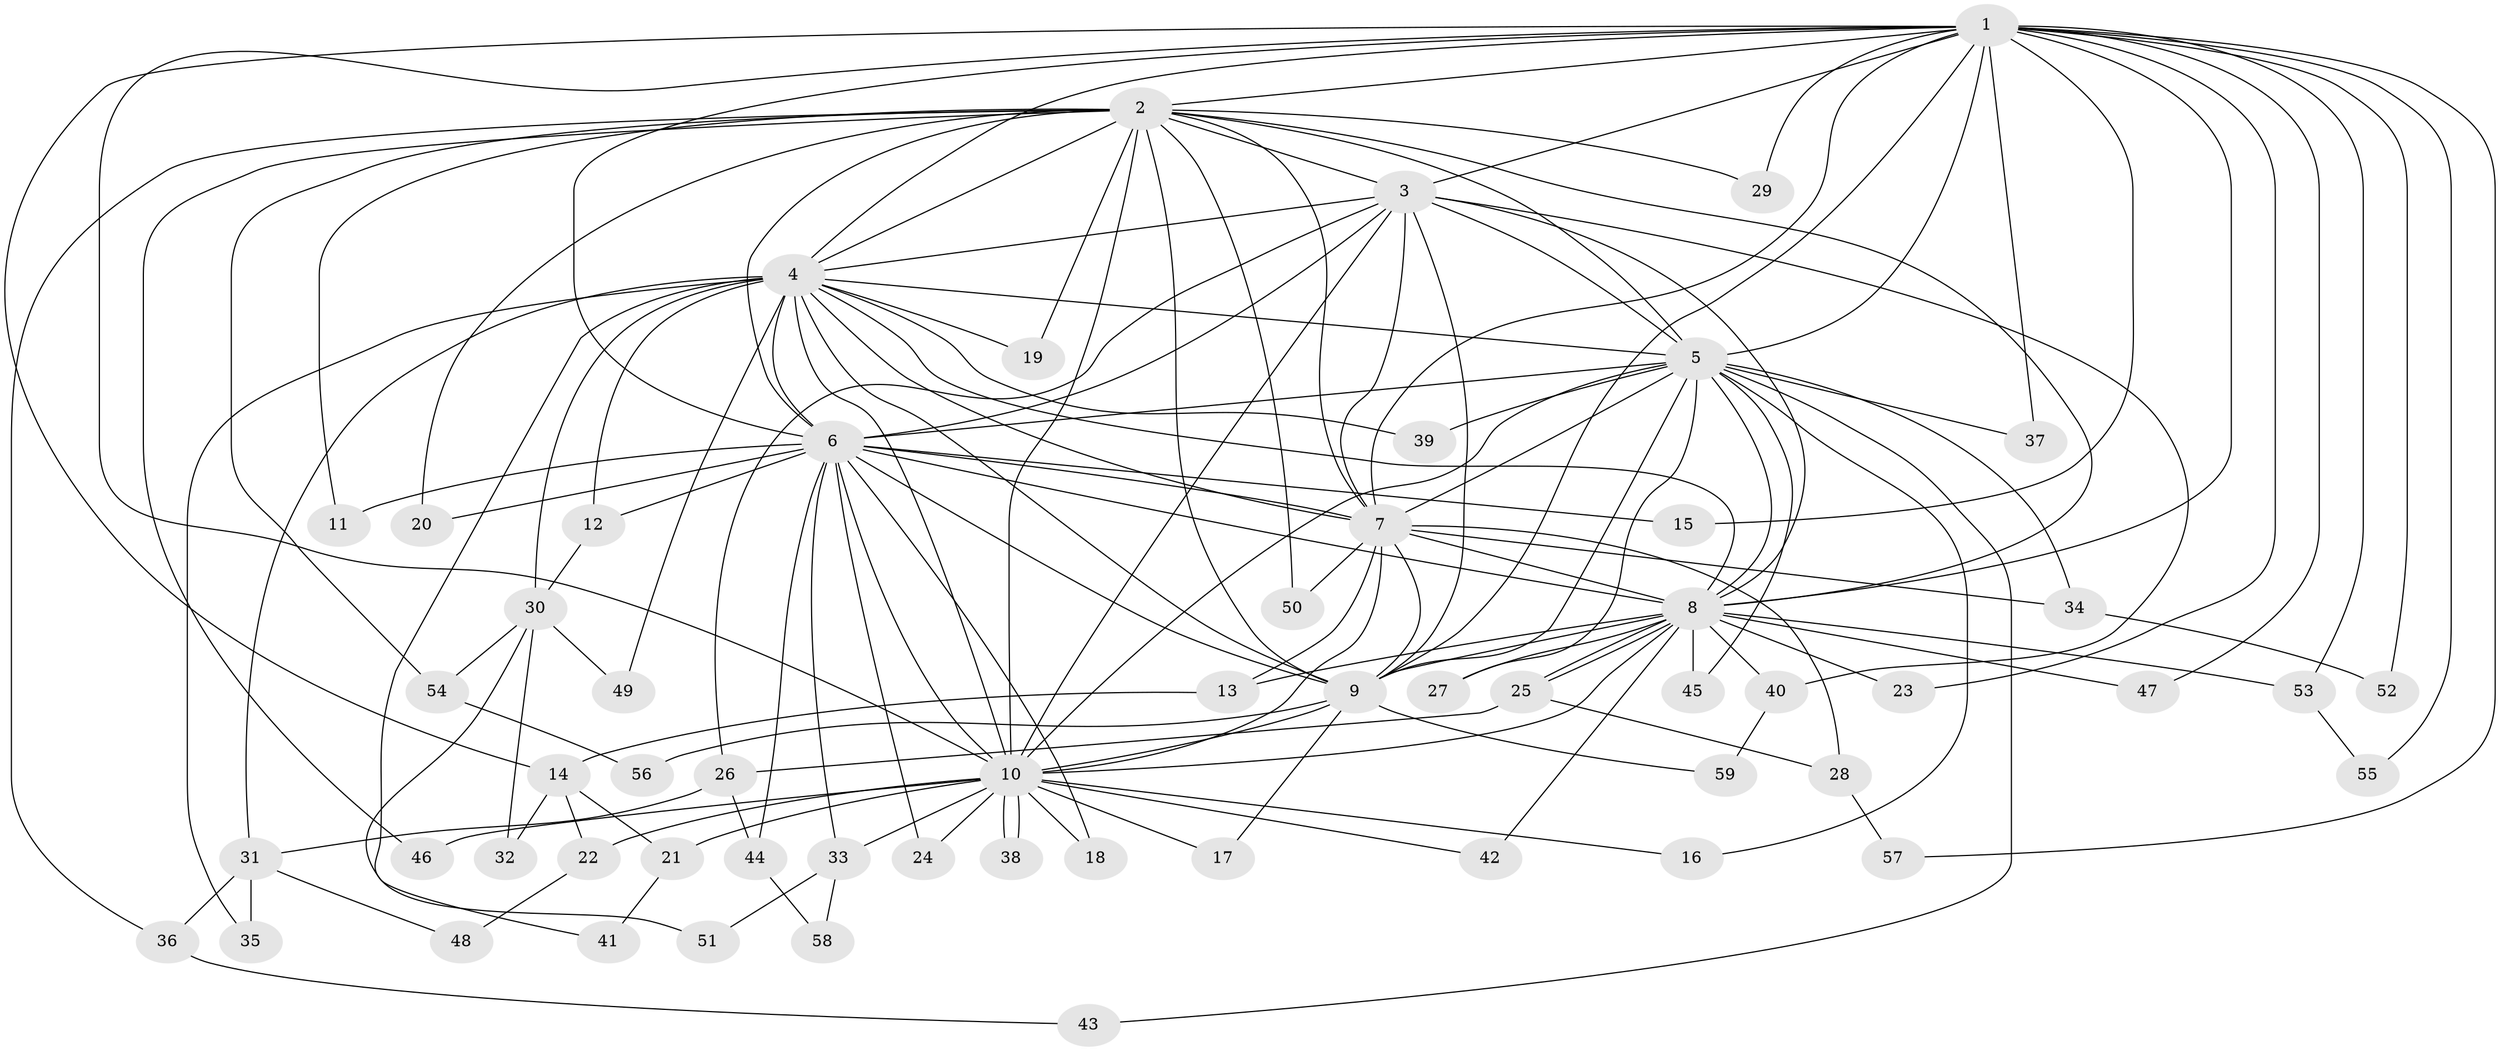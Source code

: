 // Generated by graph-tools (version 1.1) at 2025/01/03/09/25 03:01:36]
// undirected, 59 vertices, 143 edges
graph export_dot {
graph [start="1"]
  node [color=gray90,style=filled];
  1;
  2;
  3;
  4;
  5;
  6;
  7;
  8;
  9;
  10;
  11;
  12;
  13;
  14;
  15;
  16;
  17;
  18;
  19;
  20;
  21;
  22;
  23;
  24;
  25;
  26;
  27;
  28;
  29;
  30;
  31;
  32;
  33;
  34;
  35;
  36;
  37;
  38;
  39;
  40;
  41;
  42;
  43;
  44;
  45;
  46;
  47;
  48;
  49;
  50;
  51;
  52;
  53;
  54;
  55;
  56;
  57;
  58;
  59;
  1 -- 2;
  1 -- 3;
  1 -- 4;
  1 -- 5;
  1 -- 6;
  1 -- 7;
  1 -- 8;
  1 -- 9;
  1 -- 10;
  1 -- 14;
  1 -- 15;
  1 -- 23;
  1 -- 29;
  1 -- 37;
  1 -- 47;
  1 -- 52;
  1 -- 53;
  1 -- 55;
  1 -- 57;
  2 -- 3;
  2 -- 4;
  2 -- 5;
  2 -- 6;
  2 -- 7;
  2 -- 8;
  2 -- 9;
  2 -- 10;
  2 -- 11;
  2 -- 19;
  2 -- 20;
  2 -- 29;
  2 -- 36;
  2 -- 46;
  2 -- 50;
  2 -- 54;
  3 -- 4;
  3 -- 5;
  3 -- 6;
  3 -- 7;
  3 -- 8;
  3 -- 9;
  3 -- 10;
  3 -- 26;
  3 -- 40;
  4 -- 5;
  4 -- 6;
  4 -- 7;
  4 -- 8;
  4 -- 9;
  4 -- 10;
  4 -- 12;
  4 -- 19;
  4 -- 30;
  4 -- 31;
  4 -- 35;
  4 -- 39;
  4 -- 49;
  4 -- 51;
  5 -- 6;
  5 -- 7;
  5 -- 8;
  5 -- 9;
  5 -- 10;
  5 -- 16;
  5 -- 27;
  5 -- 34;
  5 -- 37;
  5 -- 39;
  5 -- 43;
  5 -- 45;
  6 -- 7;
  6 -- 8;
  6 -- 9;
  6 -- 10;
  6 -- 11;
  6 -- 12;
  6 -- 15;
  6 -- 18;
  6 -- 20;
  6 -- 24;
  6 -- 33;
  6 -- 44;
  7 -- 8;
  7 -- 9;
  7 -- 10;
  7 -- 13;
  7 -- 28;
  7 -- 34;
  7 -- 50;
  8 -- 9;
  8 -- 10;
  8 -- 13;
  8 -- 23;
  8 -- 25;
  8 -- 25;
  8 -- 27;
  8 -- 40;
  8 -- 42;
  8 -- 45;
  8 -- 47;
  8 -- 53;
  9 -- 10;
  9 -- 17;
  9 -- 56;
  9 -- 59;
  10 -- 16;
  10 -- 17;
  10 -- 18;
  10 -- 21;
  10 -- 22;
  10 -- 24;
  10 -- 33;
  10 -- 38;
  10 -- 38;
  10 -- 42;
  10 -- 46;
  12 -- 30;
  13 -- 14;
  14 -- 21;
  14 -- 22;
  14 -- 32;
  21 -- 41;
  22 -- 48;
  25 -- 26;
  25 -- 28;
  26 -- 31;
  26 -- 44;
  28 -- 57;
  30 -- 32;
  30 -- 41;
  30 -- 49;
  30 -- 54;
  31 -- 35;
  31 -- 36;
  31 -- 48;
  33 -- 51;
  33 -- 58;
  34 -- 52;
  36 -- 43;
  40 -- 59;
  44 -- 58;
  53 -- 55;
  54 -- 56;
}
